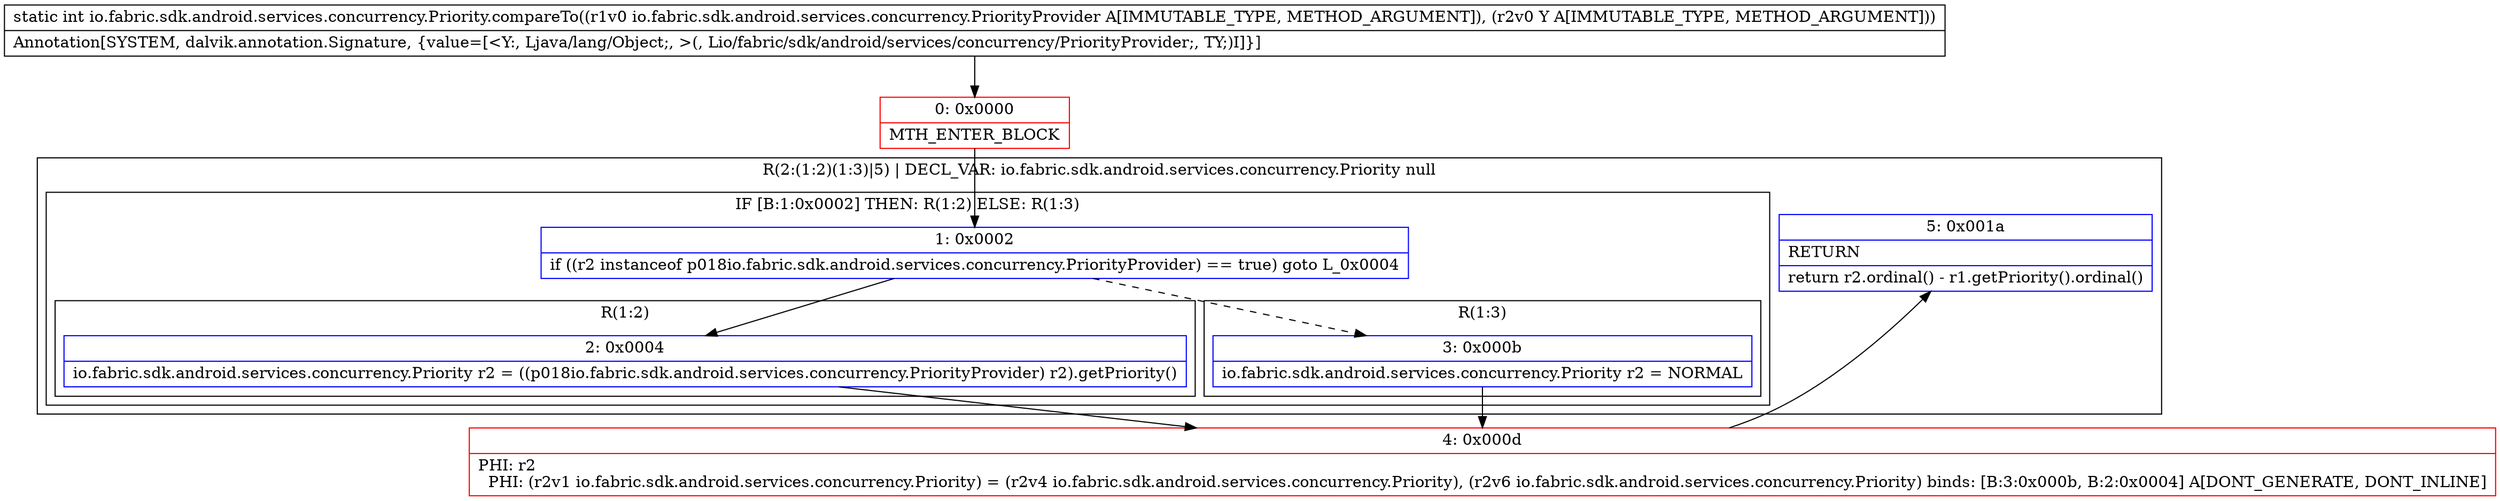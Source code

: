 digraph "CFG forio.fabric.sdk.android.services.concurrency.Priority.compareTo(Lio\/fabric\/sdk\/android\/services\/concurrency\/PriorityProvider;Ljava\/lang\/Object;)I" {
subgraph cluster_Region_1946704533 {
label = "R(2:(1:2)(1:3)|5) | DECL_VAR: io.fabric.sdk.android.services.concurrency.Priority null\l";
node [shape=record,color=blue];
subgraph cluster_IfRegion_1894590016 {
label = "IF [B:1:0x0002] THEN: R(1:2) ELSE: R(1:3)";
node [shape=record,color=blue];
Node_1 [shape=record,label="{1\:\ 0x0002|if ((r2 instanceof p018io.fabric.sdk.android.services.concurrency.PriorityProvider) == true) goto L_0x0004\l}"];
subgraph cluster_Region_974292066 {
label = "R(1:2)";
node [shape=record,color=blue];
Node_2 [shape=record,label="{2\:\ 0x0004|io.fabric.sdk.android.services.concurrency.Priority r2 = ((p018io.fabric.sdk.android.services.concurrency.PriorityProvider) r2).getPriority()\l}"];
}
subgraph cluster_Region_1120505896 {
label = "R(1:3)";
node [shape=record,color=blue];
Node_3 [shape=record,label="{3\:\ 0x000b|io.fabric.sdk.android.services.concurrency.Priority r2 = NORMAL\l}"];
}
}
Node_5 [shape=record,label="{5\:\ 0x001a|RETURN\l|return r2.ordinal() \- r1.getPriority().ordinal()\l}"];
}
Node_0 [shape=record,color=red,label="{0\:\ 0x0000|MTH_ENTER_BLOCK\l}"];
Node_4 [shape=record,color=red,label="{4\:\ 0x000d|PHI: r2 \l  PHI: (r2v1 io.fabric.sdk.android.services.concurrency.Priority) = (r2v4 io.fabric.sdk.android.services.concurrency.Priority), (r2v6 io.fabric.sdk.android.services.concurrency.Priority) binds: [B:3:0x000b, B:2:0x0004] A[DONT_GENERATE, DONT_INLINE]\l}"];
MethodNode[shape=record,label="{static int io.fabric.sdk.android.services.concurrency.Priority.compareTo((r1v0 io.fabric.sdk.android.services.concurrency.PriorityProvider A[IMMUTABLE_TYPE, METHOD_ARGUMENT]), (r2v0 Y A[IMMUTABLE_TYPE, METHOD_ARGUMENT]))  | Annotation[SYSTEM, dalvik.annotation.Signature, \{value=[\<Y:, Ljava\/lang\/Object;, \>(, Lio\/fabric\/sdk\/android\/services\/concurrency\/PriorityProvider;, TY;)I]\}]\l}"];
MethodNode -> Node_0;
Node_1 -> Node_2;
Node_1 -> Node_3[style=dashed];
Node_2 -> Node_4;
Node_3 -> Node_4;
Node_0 -> Node_1;
Node_4 -> Node_5;
}

